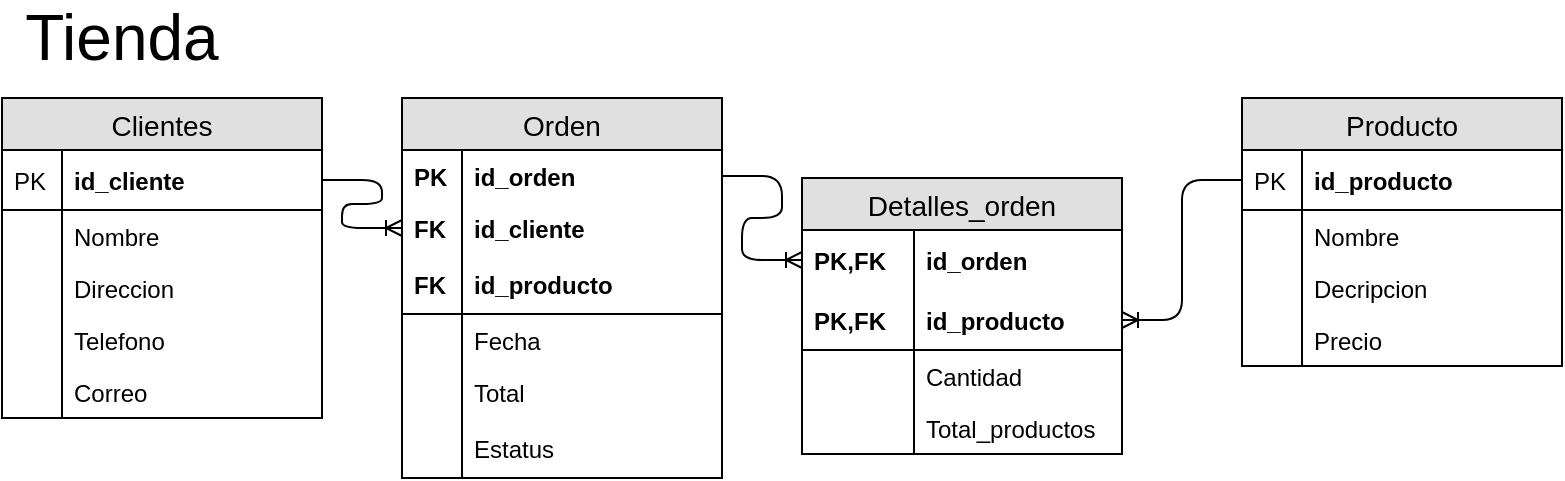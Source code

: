 <mxfile version="12.9.3" type="device"><diagram id="C5RBs43oDa-KdzZeNtuy" name="Page-1"><mxGraphModel dx="1264" dy="592" grid="1" gridSize="10" guides="1" tooltips="1" connect="1" arrows="1" fold="1" page="1" pageScale="1" pageWidth="827" pageHeight="1169" math="0" shadow="0"><root><mxCell id="WIyWlLk6GJQsqaUBKTNV-0"/><mxCell id="WIyWlLk6GJQsqaUBKTNV-1" parent="WIyWlLk6GJQsqaUBKTNV-0"/><mxCell id="gwQy-PX1BCRW4brTGvIv-210" value="&lt;span style=&quot;font-size: 32px&quot;&gt;Tienda&lt;/span&gt;" style="text;html=1;strokeColor=none;fillColor=none;align=center;verticalAlign=middle;whiteSpace=wrap;rounded=0;" parent="WIyWlLk6GJQsqaUBKTNV-1" vertex="1"><mxGeometry x="80" y="240" width="40" height="20" as="geometry"/></mxCell><mxCell id="gwQy-PX1BCRW4brTGvIv-199" value="Clientes" style="swimlane;fontStyle=0;childLayout=stackLayout;horizontal=1;startSize=26;fillColor=#e0e0e0;horizontalStack=0;resizeParent=1;resizeParentMax=0;resizeLast=0;collapsible=1;marginBottom=0;swimlaneFillColor=#ffffff;align=center;fontSize=14;" parent="WIyWlLk6GJQsqaUBKTNV-1" vertex="1"><mxGeometry x="40" y="280" width="160" height="160" as="geometry"/></mxCell><mxCell id="gwQy-PX1BCRW4brTGvIv-200" value="id_cliente" style="shape=partialRectangle;top=0;left=0;right=0;bottom=1;align=left;verticalAlign=middle;fillColor=none;spacingLeft=34;spacingRight=4;overflow=hidden;rotatable=0;points=[[0,0.5],[1,0.5]];portConstraint=eastwest;dropTarget=0;fontStyle=1;fontSize=12;" parent="gwQy-PX1BCRW4brTGvIv-199" vertex="1"><mxGeometry y="26" width="160" height="30" as="geometry"/></mxCell><mxCell id="gwQy-PX1BCRW4brTGvIv-201" value="PK" style="shape=partialRectangle;top=0;left=0;bottom=0;fillColor=none;align=left;verticalAlign=middle;spacingLeft=4;spacingRight=4;overflow=hidden;rotatable=0;points=[];portConstraint=eastwest;part=1;fontSize=12;" parent="gwQy-PX1BCRW4brTGvIv-200" vertex="1" connectable="0"><mxGeometry width="30" height="30" as="geometry"/></mxCell><mxCell id="gwQy-PX1BCRW4brTGvIv-202" value="Nombre" style="shape=partialRectangle;top=0;left=0;right=0;bottom=0;align=left;verticalAlign=top;fillColor=none;spacingLeft=34;spacingRight=4;overflow=hidden;rotatable=0;points=[[0,0.5],[1,0.5]];portConstraint=eastwest;dropTarget=0;fontSize=12;" parent="gwQy-PX1BCRW4brTGvIv-199" vertex="1"><mxGeometry y="56" width="160" height="26" as="geometry"/></mxCell><mxCell id="gwQy-PX1BCRW4brTGvIv-203" value="" style="shape=partialRectangle;top=0;left=0;bottom=0;fillColor=none;align=left;verticalAlign=top;spacingLeft=4;spacingRight=4;overflow=hidden;rotatable=0;points=[];portConstraint=eastwest;part=1;fontSize=12;" parent="gwQy-PX1BCRW4brTGvIv-202" vertex="1" connectable="0"><mxGeometry width="30" height="26" as="geometry"/></mxCell><mxCell id="gwQy-PX1BCRW4brTGvIv-204" value="Direccion" style="shape=partialRectangle;top=0;left=0;right=0;bottom=0;align=left;verticalAlign=top;fillColor=none;spacingLeft=34;spacingRight=4;overflow=hidden;rotatable=0;points=[[0,0.5],[1,0.5]];portConstraint=eastwest;dropTarget=0;fontSize=12;" parent="gwQy-PX1BCRW4brTGvIv-199" vertex="1"><mxGeometry y="82" width="160" height="26" as="geometry"/></mxCell><mxCell id="gwQy-PX1BCRW4brTGvIv-205" value="" style="shape=partialRectangle;top=0;left=0;bottom=0;fillColor=none;align=left;verticalAlign=top;spacingLeft=4;spacingRight=4;overflow=hidden;rotatable=0;points=[];portConstraint=eastwest;part=1;fontSize=12;" parent="gwQy-PX1BCRW4brTGvIv-204" vertex="1" connectable="0"><mxGeometry width="30" height="26" as="geometry"/></mxCell><mxCell id="gwQy-PX1BCRW4brTGvIv-206" value="Telefono" style="shape=partialRectangle;top=0;left=0;right=0;bottom=0;align=left;verticalAlign=top;fillColor=none;spacingLeft=34;spacingRight=4;overflow=hidden;rotatable=0;points=[[0,0.5],[1,0.5]];portConstraint=eastwest;dropTarget=0;fontSize=12;" parent="gwQy-PX1BCRW4brTGvIv-199" vertex="1"><mxGeometry y="108" width="160" height="26" as="geometry"/></mxCell><mxCell id="gwQy-PX1BCRW4brTGvIv-207" value="" style="shape=partialRectangle;top=0;left=0;bottom=0;fillColor=none;align=left;verticalAlign=top;spacingLeft=4;spacingRight=4;overflow=hidden;rotatable=0;points=[];portConstraint=eastwest;part=1;fontSize=12;" parent="gwQy-PX1BCRW4brTGvIv-206" vertex="1" connectable="0"><mxGeometry width="30" height="26" as="geometry"/></mxCell><mxCell id="gwQy-PX1BCRW4brTGvIv-208" value="Correo" style="shape=partialRectangle;top=0;left=0;right=0;bottom=0;align=left;verticalAlign=top;fillColor=none;spacingLeft=34;spacingRight=4;overflow=hidden;rotatable=0;points=[[0,0.5],[1,0.5]];portConstraint=eastwest;dropTarget=0;fontSize=12;" parent="gwQy-PX1BCRW4brTGvIv-199" vertex="1"><mxGeometry y="134" width="160" height="26" as="geometry"/></mxCell><mxCell id="gwQy-PX1BCRW4brTGvIv-209" value="" style="shape=partialRectangle;top=0;left=0;bottom=0;fillColor=none;align=left;verticalAlign=top;spacingLeft=4;spacingRight=4;overflow=hidden;rotatable=0;points=[];portConstraint=eastwest;part=1;fontSize=12;" parent="gwQy-PX1BCRW4brTGvIv-208" vertex="1" connectable="0"><mxGeometry width="30" height="26" as="geometry"/></mxCell><mxCell id="gwQy-PX1BCRW4brTGvIv-192" value="Orden" style="swimlane;fontStyle=0;childLayout=stackLayout;horizontal=1;startSize=26;fillColor=#e0e0e0;horizontalStack=0;resizeParent=1;resizeParentMax=0;resizeLast=0;collapsible=1;marginBottom=0;swimlaneFillColor=#ffffff;align=center;fontSize=14;" parent="WIyWlLk6GJQsqaUBKTNV-1" vertex="1"><mxGeometry x="240" y="280" width="160" height="190" as="geometry"/></mxCell><mxCell id="gwQy-PX1BCRW4brTGvIv-215" value="id_orden" style="shape=partialRectangle;top=0;left=0;right=0;bottom=0;align=left;verticalAlign=top;fillColor=none;spacingLeft=34;spacingRight=4;overflow=hidden;rotatable=0;points=[[0,0.5],[1,0.5]];portConstraint=eastwest;dropTarget=0;fontSize=12;fontStyle=1" parent="gwQy-PX1BCRW4brTGvIv-192" vertex="1"><mxGeometry y="26" width="160" height="26" as="geometry"/></mxCell><mxCell id="gwQy-PX1BCRW4brTGvIv-216" value="PK" style="shape=partialRectangle;top=0;left=0;bottom=0;fillColor=none;align=left;verticalAlign=top;spacingLeft=4;spacingRight=4;overflow=hidden;rotatable=0;points=[];portConstraint=eastwest;part=1;fontSize=12;fontStyle=1" parent="gwQy-PX1BCRW4brTGvIv-215" vertex="1" connectable="0"><mxGeometry width="30" height="26" as="geometry"/></mxCell><mxCell id="gwQy-PX1BCRW4brTGvIv-217" value="id_cliente" style="shape=partialRectangle;top=0;left=0;right=0;bottom=0;align=left;verticalAlign=top;fillColor=none;spacingLeft=34;spacingRight=4;overflow=hidden;rotatable=0;points=[[0,0.5],[1,0.5]];portConstraint=eastwest;dropTarget=0;fontSize=12;fontStyle=1" parent="gwQy-PX1BCRW4brTGvIv-192" vertex="1"><mxGeometry y="52" width="160" height="26" as="geometry"/></mxCell><mxCell id="gwQy-PX1BCRW4brTGvIv-218" value="FK" style="shape=partialRectangle;top=0;left=0;bottom=0;fillColor=none;align=left;verticalAlign=top;spacingLeft=4;spacingRight=4;overflow=hidden;rotatable=0;points=[];portConstraint=eastwest;part=1;fontSize=12;fontStyle=1" parent="gwQy-PX1BCRW4brTGvIv-217" vertex="1" connectable="0"><mxGeometry width="30" height="26" as="geometry"/></mxCell><mxCell id="gwQy-PX1BCRW4brTGvIv-213" value="id_producto" style="shape=partialRectangle;top=0;left=0;right=0;bottom=1;align=left;verticalAlign=middle;fillColor=none;spacingLeft=34;spacingRight=4;overflow=hidden;rotatable=0;points=[[0,0.5],[1,0.5]];portConstraint=eastwest;dropTarget=0;fontStyle=1;fontSize=12;" parent="gwQy-PX1BCRW4brTGvIv-192" vertex="1"><mxGeometry y="78" width="160" height="30" as="geometry"/></mxCell><mxCell id="gwQy-PX1BCRW4brTGvIv-214" value="FK" style="shape=partialRectangle;top=0;left=0;bottom=0;fillColor=none;align=left;verticalAlign=middle;spacingLeft=4;spacingRight=4;overflow=hidden;rotatable=0;points=[];portConstraint=eastwest;part=1;fontSize=12;fontStyle=1" parent="gwQy-PX1BCRW4brTGvIv-213" vertex="1" connectable="0"><mxGeometry width="30" height="30" as="geometry"/></mxCell><mxCell id="gwQy-PX1BCRW4brTGvIv-186" value="Fecha" style="shape=partialRectangle;top=0;left=0;right=0;bottom=0;align=left;verticalAlign=top;fillColor=none;spacingLeft=34;spacingRight=4;overflow=hidden;rotatable=0;points=[[0,0.5],[1,0.5]];portConstraint=eastwest;dropTarget=0;fontSize=12;" parent="gwQy-PX1BCRW4brTGvIv-192" vertex="1"><mxGeometry y="108" width="160" height="26" as="geometry"/></mxCell><mxCell id="gwQy-PX1BCRW4brTGvIv-187" value="" style="shape=partialRectangle;top=0;left=0;bottom=0;fillColor=none;align=left;verticalAlign=top;spacingLeft=4;spacingRight=4;overflow=hidden;rotatable=0;points=[];portConstraint=eastwest;part=1;fontSize=12;" parent="gwQy-PX1BCRW4brTGvIv-186" vertex="1" connectable="0"><mxGeometry width="30" height="26" as="geometry"/></mxCell><mxCell id="gwQy-PX1BCRW4brTGvIv-220" value="Total" style="shape=partialRectangle;top=0;left=0;right=0;bottom=0;align=left;verticalAlign=top;fillColor=none;spacingLeft=34;spacingRight=4;overflow=hidden;rotatable=0;points=[[0,0.5],[1,0.5]];portConstraint=eastwest;dropTarget=0;fontSize=12;" parent="gwQy-PX1BCRW4brTGvIv-192" vertex="1"><mxGeometry y="134" width="160" height="26" as="geometry"/></mxCell><mxCell id="gwQy-PX1BCRW4brTGvIv-221" value="" style="shape=partialRectangle;top=0;left=0;bottom=0;fillColor=none;align=left;verticalAlign=top;spacingLeft=4;spacingRight=4;overflow=hidden;rotatable=0;points=[];portConstraint=eastwest;part=1;fontSize=12;" parent="gwQy-PX1BCRW4brTGvIv-220" vertex="1" connectable="0"><mxGeometry width="30" height="26" as="geometry"/></mxCell><mxCell id="gwQy-PX1BCRW4brTGvIv-197" value="Estatus" style="shape=partialRectangle;top=0;left=0;right=0;bottom=1;align=left;verticalAlign=middle;fillColor=none;spacingLeft=34;spacingRight=4;overflow=hidden;rotatable=0;points=[[0,0.5],[1,0.5]];portConstraint=eastwest;dropTarget=0;fontStyle=0;fontSize=12;" parent="gwQy-PX1BCRW4brTGvIv-192" vertex="1"><mxGeometry y="160" width="160" height="30" as="geometry"/></mxCell><mxCell id="gwQy-PX1BCRW4brTGvIv-198" value="" style="shape=partialRectangle;top=0;left=0;bottom=0;fillColor=none;align=left;verticalAlign=middle;spacingLeft=4;spacingRight=4;overflow=hidden;rotatable=0;points=[];portConstraint=eastwest;part=1;fontSize=12;fontStyle=1" parent="gwQy-PX1BCRW4brTGvIv-197" vertex="1" connectable="0"><mxGeometry width="30" height="30" as="geometry"/></mxCell><mxCell id="gwQy-PX1BCRW4brTGvIv-181" value="Producto" style="swimlane;fontStyle=0;childLayout=stackLayout;horizontal=1;startSize=26;fillColor=#e0e0e0;horizontalStack=0;resizeParent=1;resizeParentMax=0;resizeLast=0;collapsible=1;marginBottom=0;swimlaneFillColor=#ffffff;align=center;fontSize=14;" parent="WIyWlLk6GJQsqaUBKTNV-1" vertex="1"><mxGeometry x="660" y="280" width="160" height="134" as="geometry"/></mxCell><mxCell id="gwQy-PX1BCRW4brTGvIv-182" value="id_producto" style="shape=partialRectangle;top=0;left=0;right=0;bottom=1;align=left;verticalAlign=middle;fillColor=none;spacingLeft=34;spacingRight=4;overflow=hidden;rotatable=0;points=[[0,0.5],[1,0.5]];portConstraint=eastwest;dropTarget=0;fontStyle=1;fontSize=12;" parent="gwQy-PX1BCRW4brTGvIv-181" vertex="1"><mxGeometry y="26" width="160" height="30" as="geometry"/></mxCell><mxCell id="gwQy-PX1BCRW4brTGvIv-183" value="PK" style="shape=partialRectangle;top=0;left=0;bottom=0;fillColor=none;align=left;verticalAlign=middle;spacingLeft=4;spacingRight=4;overflow=hidden;rotatable=0;points=[];portConstraint=eastwest;part=1;fontSize=12;" parent="gwQy-PX1BCRW4brTGvIv-182" vertex="1" connectable="0"><mxGeometry width="30" height="30" as="geometry"/></mxCell><mxCell id="gwQy-PX1BCRW4brTGvIv-184" value="Nombre" style="shape=partialRectangle;top=0;left=0;right=0;bottom=0;align=left;verticalAlign=top;fillColor=none;spacingLeft=34;spacingRight=4;overflow=hidden;rotatable=0;points=[[0,0.5],[1,0.5]];portConstraint=eastwest;dropTarget=0;fontSize=12;" parent="gwQy-PX1BCRW4brTGvIv-181" vertex="1"><mxGeometry y="56" width="160" height="26" as="geometry"/></mxCell><mxCell id="gwQy-PX1BCRW4brTGvIv-185" value="" style="shape=partialRectangle;top=0;left=0;bottom=0;fillColor=none;align=left;verticalAlign=top;spacingLeft=4;spacingRight=4;overflow=hidden;rotatable=0;points=[];portConstraint=eastwest;part=1;fontSize=12;" parent="gwQy-PX1BCRW4brTGvIv-184" vertex="1" connectable="0"><mxGeometry width="30" height="26" as="geometry"/></mxCell><mxCell id="gwQy-PX1BCRW4brTGvIv-188" value="Decripcion" style="shape=partialRectangle;top=0;left=0;right=0;bottom=0;align=left;verticalAlign=top;fillColor=none;spacingLeft=34;spacingRight=4;overflow=hidden;rotatable=0;points=[[0,0.5],[1,0.5]];portConstraint=eastwest;dropTarget=0;fontSize=12;" parent="gwQy-PX1BCRW4brTGvIv-181" vertex="1"><mxGeometry y="82" width="160" height="26" as="geometry"/></mxCell><mxCell id="gwQy-PX1BCRW4brTGvIv-189" value="" style="shape=partialRectangle;top=0;left=0;bottom=0;fillColor=none;align=left;verticalAlign=top;spacingLeft=4;spacingRight=4;overflow=hidden;rotatable=0;points=[];portConstraint=eastwest;part=1;fontSize=12;" parent="gwQy-PX1BCRW4brTGvIv-188" vertex="1" connectable="0"><mxGeometry width="30" height="26" as="geometry"/></mxCell><mxCell id="gwQy-PX1BCRW4brTGvIv-211" value="Precio" style="shape=partialRectangle;top=0;left=0;right=0;bottom=0;align=left;verticalAlign=top;fillColor=none;spacingLeft=34;spacingRight=4;overflow=hidden;rotatable=0;points=[[0,0.5],[1,0.5]];portConstraint=eastwest;dropTarget=0;fontSize=12;" parent="gwQy-PX1BCRW4brTGvIv-181" vertex="1"><mxGeometry y="108" width="160" height="26" as="geometry"/></mxCell><mxCell id="gwQy-PX1BCRW4brTGvIv-212" value="" style="shape=partialRectangle;top=0;left=0;bottom=0;fillColor=none;align=left;verticalAlign=top;spacingLeft=4;spacingRight=4;overflow=hidden;rotatable=0;points=[];portConstraint=eastwest;part=1;fontSize=12;" parent="gwQy-PX1BCRW4brTGvIv-211" vertex="1" connectable="0"><mxGeometry width="30" height="26" as="geometry"/></mxCell><mxCell id="2YRVCim7fknHVjzcWSQx-19" value="Detalles_orden" style="swimlane;fontStyle=0;childLayout=stackLayout;horizontal=1;startSize=26;fillColor=#e0e0e0;horizontalStack=0;resizeParent=1;resizeParentMax=0;resizeLast=0;collapsible=1;marginBottom=0;swimlaneFillColor=#ffffff;align=center;fontSize=14;" parent="WIyWlLk6GJQsqaUBKTNV-1" vertex="1"><mxGeometry x="440" y="320" width="160" height="138" as="geometry"/></mxCell><mxCell id="2YRVCim7fknHVjzcWSQx-20" value="id_orden" style="shape=partialRectangle;top=0;left=0;right=0;bottom=0;align=left;verticalAlign=middle;fillColor=none;spacingLeft=60;spacingRight=4;overflow=hidden;rotatable=0;points=[[0,0.5],[1,0.5]];portConstraint=eastwest;dropTarget=0;fontStyle=1;fontSize=12;" parent="2YRVCim7fknHVjzcWSQx-19" vertex="1"><mxGeometry y="26" width="160" height="30" as="geometry"/></mxCell><mxCell id="2YRVCim7fknHVjzcWSQx-21" value="PK,FK" style="shape=partialRectangle;fontStyle=1;top=0;left=0;bottom=0;fillColor=none;align=left;verticalAlign=middle;spacingLeft=4;spacingRight=4;overflow=hidden;rotatable=0;points=[];portConstraint=eastwest;part=1;fontSize=12;" parent="2YRVCim7fknHVjzcWSQx-20" vertex="1" connectable="0"><mxGeometry width="56" height="30" as="geometry"/></mxCell><mxCell id="2YRVCim7fknHVjzcWSQx-22" value="id_producto" style="shape=partialRectangle;top=0;left=0;right=0;bottom=1;align=left;verticalAlign=middle;fillColor=none;spacingLeft=60;spacingRight=4;overflow=hidden;rotatable=0;points=[[0,0.5],[1,0.5]];portConstraint=eastwest;dropTarget=0;fontStyle=1;fontSize=12;" parent="2YRVCim7fknHVjzcWSQx-19" vertex="1"><mxGeometry y="56" width="160" height="30" as="geometry"/></mxCell><mxCell id="2YRVCim7fknHVjzcWSQx-23" value="PK,FK" style="shape=partialRectangle;fontStyle=1;top=0;left=0;bottom=0;fillColor=none;align=left;verticalAlign=middle;spacingLeft=4;spacingRight=4;overflow=hidden;rotatable=0;points=[];portConstraint=eastwest;part=1;fontSize=12;" parent="2YRVCim7fknHVjzcWSQx-22" vertex="1" connectable="0"><mxGeometry width="56" height="30" as="geometry"/></mxCell><mxCell id="2YRVCim7fknHVjzcWSQx-24" value="Cantidad" style="shape=partialRectangle;top=0;left=0;right=0;bottom=0;align=left;verticalAlign=top;fillColor=none;spacingLeft=60;spacingRight=4;overflow=hidden;rotatable=0;points=[[0,0.5],[1,0.5]];portConstraint=eastwest;dropTarget=0;fontSize=12;" parent="2YRVCim7fknHVjzcWSQx-19" vertex="1"><mxGeometry y="86" width="160" height="26" as="geometry"/></mxCell><mxCell id="2YRVCim7fknHVjzcWSQx-25" value="" style="shape=partialRectangle;top=0;left=0;bottom=0;fillColor=none;align=left;verticalAlign=top;spacingLeft=4;spacingRight=4;overflow=hidden;rotatable=0;points=[];portConstraint=eastwest;part=1;fontSize=12;" parent="2YRVCim7fknHVjzcWSQx-24" vertex="1" connectable="0"><mxGeometry width="56" height="26" as="geometry"/></mxCell><mxCell id="2YRVCim7fknHVjzcWSQx-26" value="Total_productos" style="shape=partialRectangle;top=0;left=0;right=0;bottom=0;align=left;verticalAlign=top;fillColor=none;spacingLeft=60;spacingRight=4;overflow=hidden;rotatable=0;points=[[0,0.5],[1,0.5]];portConstraint=eastwest;dropTarget=0;fontSize=12;" parent="2YRVCim7fknHVjzcWSQx-19" vertex="1"><mxGeometry y="112" width="160" height="26" as="geometry"/></mxCell><mxCell id="2YRVCim7fknHVjzcWSQx-27" value="" style="shape=partialRectangle;top=0;left=0;bottom=0;fillColor=none;align=left;verticalAlign=top;spacingLeft=4;spacingRight=4;overflow=hidden;rotatable=0;points=[];portConstraint=eastwest;part=1;fontSize=12;" parent="2YRVCim7fknHVjzcWSQx-26" vertex="1" connectable="0"><mxGeometry width="56" height="26" as="geometry"/></mxCell><mxCell id="2YRVCim7fknHVjzcWSQx-2" value="" style="edgeStyle=entityRelationEdgeStyle;fontSize=12;html=1;endArrow=ERoneToMany;exitX=1;exitY=0.5;exitDx=0;exitDy=0;entryX=0;entryY=0.5;entryDx=0;entryDy=0;" parent="WIyWlLk6GJQsqaUBKTNV-1" source="gwQy-PX1BCRW4brTGvIv-200" target="gwQy-PX1BCRW4brTGvIv-217" edge="1"><mxGeometry width="100" height="100" relative="1" as="geometry"><mxPoint x="360" y="480" as="sourcePoint"/><mxPoint x="460" y="380" as="targetPoint"/></mxGeometry></mxCell><mxCell id="2YRVCim7fknHVjzcWSQx-17" value="" style="edgeStyle=entityRelationEdgeStyle;fontSize=12;html=1;endArrow=ERoneToMany;exitX=1;exitY=0.5;exitDx=0;exitDy=0;entryX=0;entryY=0.5;entryDx=0;entryDy=0;" parent="WIyWlLk6GJQsqaUBKTNV-1" source="gwQy-PX1BCRW4brTGvIv-215" target="2YRVCim7fknHVjzcWSQx-20" edge="1"><mxGeometry width="100" height="100" relative="1" as="geometry"><mxPoint x="210" y="331" as="sourcePoint"/><mxPoint x="480" y="319" as="targetPoint"/></mxGeometry></mxCell><mxCell id="2YRVCim7fknHVjzcWSQx-29" value="" style="edgeStyle=entityRelationEdgeStyle;fontSize=12;html=1;endArrow=ERoneToMany;" parent="WIyWlLk6GJQsqaUBKTNV-1" source="gwQy-PX1BCRW4brTGvIv-182" target="2YRVCim7fknHVjzcWSQx-22" edge="1"><mxGeometry width="100" height="100" relative="1" as="geometry"><mxPoint x="430" y="329" as="sourcePoint"/><mxPoint x="490" y="331" as="targetPoint"/></mxGeometry></mxCell></root></mxGraphModel></diagram></mxfile>
